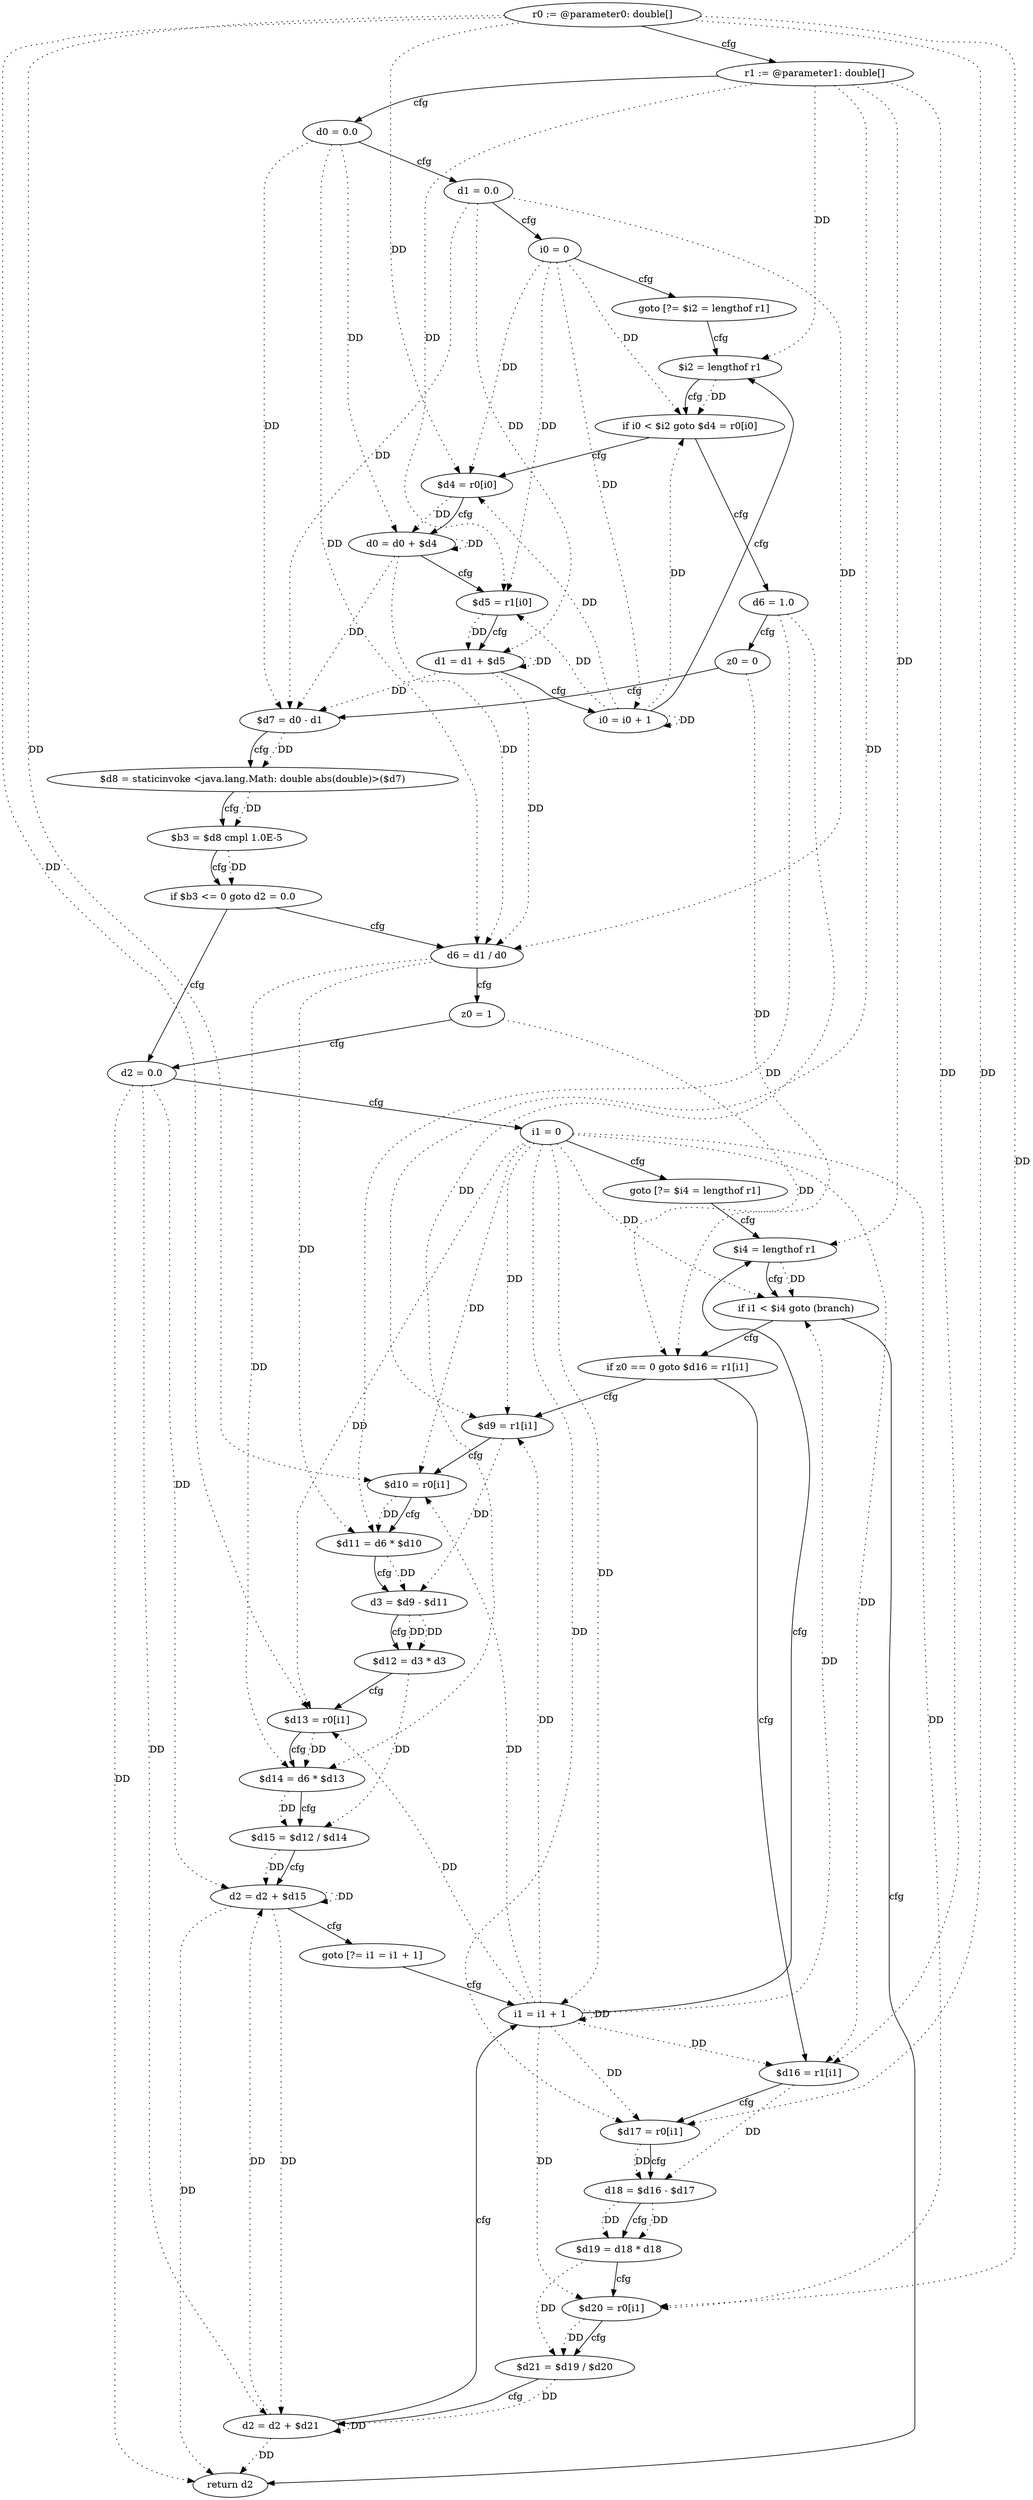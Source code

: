 digraph "chiSquare" {
    "0" [label="r0 := @parameter0: double[]",];
    "1" [label="r1 := @parameter1: double[]",];
    "2" [label="d0 = 0.0",];
    "3" [label="d1 = 0.0",];
    "4" [label="i0 = 0",];
    "5" [label="goto [?= $i2 = lengthof r1]",];
    "6" [label="$d4 = r0[i0]",];
    "7" [label="d0 = d0 + $d4",];
    "8" [label="$d5 = r1[i0]",];
    "9" [label="d1 = d1 + $d5",];
    "10" [label="i0 = i0 + 1",];
    "11" [label="$i2 = lengthof r1",];
    "12" [label="if i0 < $i2 goto $d4 = r0[i0]",];
    "13" [label="d6 = 1.0",];
    "14" [label="z0 = 0",];
    "15" [label="$d7 = d0 - d1",];
    "16" [label="$d8 = staticinvoke <java.lang.Math: double abs(double)>($d7)",];
    "17" [label="$b3 = $d8 cmpl 1.0E-5",];
    "18" [label="if $b3 <= 0 goto d2 = 0.0",];
    "19" [label="d6 = d1 / d0",];
    "20" [label="z0 = 1",];
    "21" [label="d2 = 0.0",];
    "22" [label="i1 = 0",];
    "23" [label="goto [?= $i4 = lengthof r1]",];
    "24" [label="if z0 == 0 goto $d16 = r1[i1]",];
    "25" [label="$d9 = r1[i1]",];
    "26" [label="$d10 = r0[i1]",];
    "27" [label="$d11 = d6 * $d10",];
    "28" [label="d3 = $d9 - $d11",];
    "29" [label="$d12 = d3 * d3",];
    "30" [label="$d13 = r0[i1]",];
    "31" [label="$d14 = d6 * $d13",];
    "32" [label="$d15 = $d12 / $d14",];
    "33" [label="d2 = d2 + $d15",];
    "34" [label="goto [?= i1 = i1 + 1]",];
    "35" [label="$d16 = r1[i1]",];
    "36" [label="$d17 = r0[i1]",];
    "37" [label="d18 = $d16 - $d17",];
    "38" [label="$d19 = d18 * d18",];
    "39" [label="$d20 = r0[i1]",];
    "40" [label="$d21 = $d19 / $d20",];
    "41" [label="d2 = d2 + $d21",];
    "42" [label="i1 = i1 + 1",];
    "43" [label="$i4 = lengthof r1",];
    "44" [label="if i1 < $i4 goto (branch)",];
    "45" [label="return d2",];
    "0"->"6" [label="DD",style=dotted,];
    "0"->"26" [label="DD",style=dotted,];
    "0"->"30" [label="DD",style=dotted,];
    "0"->"36" [label="DD",style=dotted,];
    "0"->"39" [label="DD",style=dotted,];
    "1"->"8" [label="DD",style=dotted,];
    "1"->"11" [label="DD",style=dotted,];
    "1"->"25" [label="DD",style=dotted,];
    "1"->"35" [label="DD",style=dotted,];
    "1"->"43" [label="DD",style=dotted,];
    "2"->"7" [label="DD",style=dotted,];
    "2"->"15" [label="DD",style=dotted,];
    "2"->"19" [label="DD",style=dotted,];
    "3"->"9" [label="DD",style=dotted,];
    "3"->"15" [label="DD",style=dotted,];
    "3"->"19" [label="DD",style=dotted,];
    "4"->"6" [label="DD",style=dotted,];
    "4"->"8" [label="DD",style=dotted,];
    "4"->"10" [label="DD",style=dotted,];
    "4"->"12" [label="DD",style=dotted,];
    "6"->"7" [label="DD",style=dotted,];
    "7"->"7" [label="DD",style=dotted,];
    "7"->"15" [label="DD",style=dotted,];
    "7"->"19" [label="DD",style=dotted,];
    "8"->"9" [label="DD",style=dotted,];
    "9"->"9" [label="DD",style=dotted,];
    "9"->"15" [label="DD",style=dotted,];
    "9"->"19" [label="DD",style=dotted,];
    "10"->"6" [label="DD",style=dotted,];
    "10"->"8" [label="DD",style=dotted,];
    "10"->"10" [label="DD",style=dotted,];
    "10"->"12" [label="DD",style=dotted,];
    "11"->"12" [label="DD",style=dotted,];
    "13"->"27" [label="DD",style=dotted,];
    "13"->"31" [label="DD",style=dotted,];
    "14"->"24" [label="DD",style=dotted,];
    "15"->"16" [label="DD",style=dotted,];
    "16"->"17" [label="DD",style=dotted,];
    "17"->"18" [label="DD",style=dotted,];
    "19"->"27" [label="DD",style=dotted,];
    "19"->"31" [label="DD",style=dotted,];
    "20"->"24" [label="DD",style=dotted,];
    "21"->"33" [label="DD",style=dotted,];
    "21"->"41" [label="DD",style=dotted,];
    "21"->"45" [label="DD",style=dotted,];
    "22"->"25" [label="DD",style=dotted,];
    "22"->"26" [label="DD",style=dotted,];
    "22"->"30" [label="DD",style=dotted,];
    "22"->"35" [label="DD",style=dotted,];
    "22"->"36" [label="DD",style=dotted,];
    "22"->"39" [label="DD",style=dotted,];
    "22"->"42" [label="DD",style=dotted,];
    "22"->"44" [label="DD",style=dotted,];
    "25"->"28" [label="DD",style=dotted,];
    "26"->"27" [label="DD",style=dotted,];
    "27"->"28" [label="DD",style=dotted,];
    "28"->"29" [label="DD",style=dotted,];
    "28"->"29" [label="DD",style=dotted,];
    "29"->"32" [label="DD",style=dotted,];
    "30"->"31" [label="DD",style=dotted,];
    "31"->"32" [label="DD",style=dotted,];
    "32"->"33" [label="DD",style=dotted,];
    "33"->"33" [label="DD",style=dotted,];
    "33"->"41" [label="DD",style=dotted,];
    "33"->"45" [label="DD",style=dotted,];
    "35"->"37" [label="DD",style=dotted,];
    "36"->"37" [label="DD",style=dotted,];
    "37"->"38" [label="DD",style=dotted,];
    "37"->"38" [label="DD",style=dotted,];
    "38"->"40" [label="DD",style=dotted,];
    "39"->"40" [label="DD",style=dotted,];
    "40"->"41" [label="DD",style=dotted,];
    "41"->"33" [label="DD",style=dotted,];
    "41"->"41" [label="DD",style=dotted,];
    "41"->"45" [label="DD",style=dotted,];
    "42"->"25" [label="DD",style=dotted,];
    "42"->"26" [label="DD",style=dotted,];
    "42"->"30" [label="DD",style=dotted,];
    "42"->"35" [label="DD",style=dotted,];
    "42"->"36" [label="DD",style=dotted,];
    "42"->"39" [label="DD",style=dotted,];
    "42"->"42" [label="DD",style=dotted,];
    "42"->"44" [label="DD",style=dotted,];
    "43"->"44" [label="DD",style=dotted,];
    "0"->"1" [label="cfg",];
    "1"->"2" [label="cfg",];
    "2"->"3" [label="cfg",];
    "3"->"4" [label="cfg",];
    "4"->"5" [label="cfg",];
    "5"->"11" [label="cfg",];
    "6"->"7" [label="cfg",];
    "7"->"8" [label="cfg",];
    "8"->"9" [label="cfg",];
    "9"->"10" [label="cfg",];
    "10"->"11" [label="cfg",];
    "11"->"12" [label="cfg",];
    "12"->"13" [label="cfg",];
    "12"->"6" [label="cfg",];
    "13"->"14" [label="cfg",];
    "14"->"15" [label="cfg",];
    "15"->"16" [label="cfg",];
    "16"->"17" [label="cfg",];
    "17"->"18" [label="cfg",];
    "18"->"19" [label="cfg",];
    "18"->"21" [label="cfg",];
    "19"->"20" [label="cfg",];
    "20"->"21" [label="cfg",];
    "21"->"22" [label="cfg",];
    "22"->"23" [label="cfg",];
    "23"->"43" [label="cfg",];
    "24"->"25" [label="cfg",];
    "24"->"35" [label="cfg",];
    "25"->"26" [label="cfg",];
    "26"->"27" [label="cfg",];
    "27"->"28" [label="cfg",];
    "28"->"29" [label="cfg",];
    "29"->"30" [label="cfg",];
    "30"->"31" [label="cfg",];
    "31"->"32" [label="cfg",];
    "32"->"33" [label="cfg",];
    "33"->"34" [label="cfg",];
    "34"->"42" [label="cfg",];
    "35"->"36" [label="cfg",];
    "36"->"37" [label="cfg",];
    "37"->"38" [label="cfg",];
    "38"->"39" [label="cfg",];
    "39"->"40" [label="cfg",];
    "40"->"41" [label="cfg",];
    "41"->"42" [label="cfg",];
    "42"->"43" [label="cfg",];
    "43"->"44" [label="cfg",];
    "44"->"45" [label="cfg",];
    "44"->"24" [label="cfg",];
}
